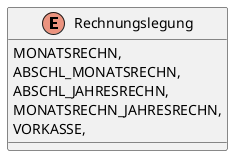 @startuml
enum Rechnungslegung {
    MONATSRECHN,
    ABSCHL_MONATSRECHN,
    ABSCHL_JAHRESRECHN,
    MONATSRECHN_JAHRESRECHN,
    VORKASSE,
}
@enduml
